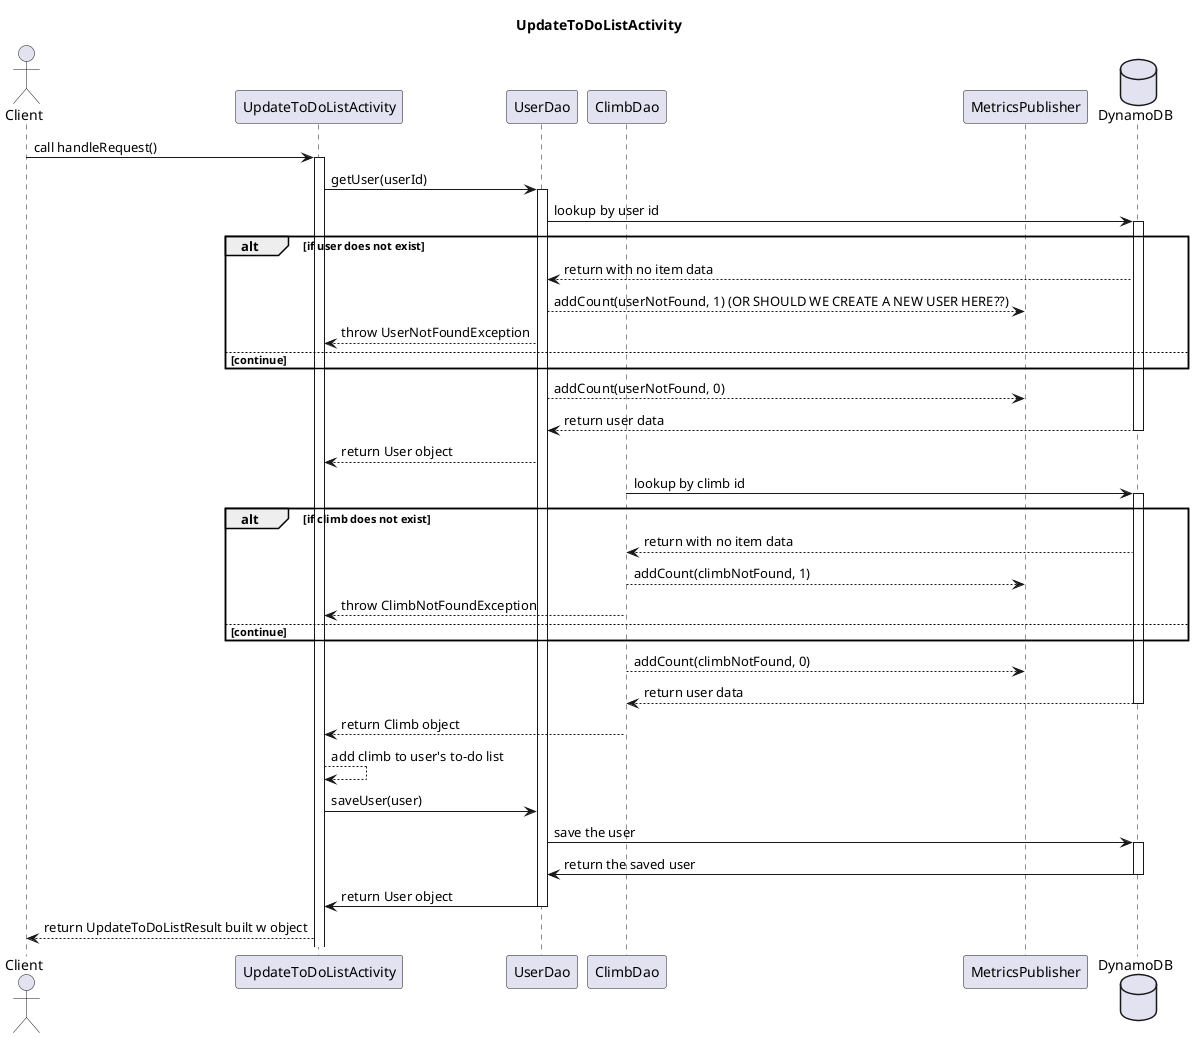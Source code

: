 @startuml

actor "Client" as client
participant "UpdateToDoListActivity" as utl
participant "UserDao" as userDao
participant "ClimbDao" as climbDao
participant "MetricsPublisher" as metricsPublisher
database "DynamoDB" as dynamoDB

title "UpdateToDoListActivity"

client -> utl : call handleRequest()
activate utl

utl -> userDao : getUser(userId)
activate userDao

userDao -> dynamoDB : lookup by user id
activate dynamoDB

alt if user does not exist
dynamoDB --> userDao : return with no item data
userDao --> metricsPublisher : addCount(userNotFound, 1) (OR SHOULD WE CREATE A NEW USER HERE??)
userDao --> utl: throw UserNotFoundException
else continue
end
userDao --> metricsPublisher : addCount(userNotFound, 0)
dynamoDB --> userDao: return user data
deactivate dynamoDB
userDao --> utl : return User object

climbDao -> dynamoDB : lookup by climb id
activate dynamoDB

alt if climb does not exist
dynamoDB --> climbDao : return with no item data
climbDao --> metricsPublisher : addCount(climbNotFound, 1)
climbDao --> utl: throw ClimbNotFoundException
else continue
end
climbDao --> metricsPublisher : addCount(climbNotFound, 0)
dynamoDB --> climbDao: return user data
deactivate dynamoDB

climbDao --> utl : return Climb object

utl --> utl : add climb to user's to-do list

utl -> userDao : saveUser(user)

userDao -> dynamoDB : save the user
activate dynamoDB
dynamoDB -> userDao : return the saved user
deactivate dynamoDB
userDao -> utl : return User object
deactivate userDao

utl --> client : return UpdateToDoListResult built w object

@enduml
